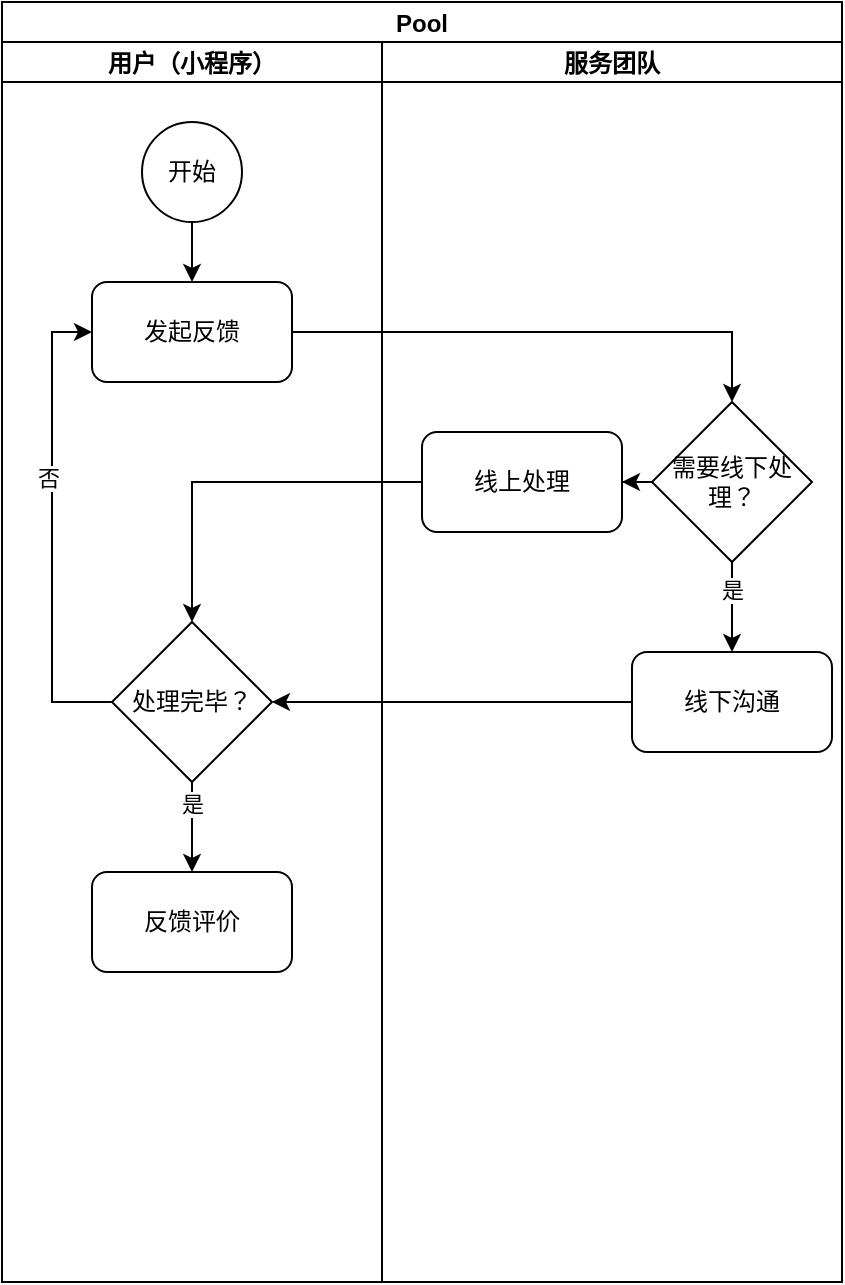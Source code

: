 <mxfile version="20.0.1" type="github">
  <diagram id="XA61wwXE8HyT7bfH3xi0" name="Page-1">
    <mxGraphModel dx="1673" dy="934" grid="1" gridSize="10" guides="1" tooltips="1" connect="1" arrows="1" fold="1" page="1" pageScale="1" pageWidth="827" pageHeight="1169" math="0" shadow="0">
      <root>
        <mxCell id="0" />
        <mxCell id="1" parent="0" />
        <mxCell id="IPqUH8_Ofk3vhc3KA9Ja-3" value="Pool" style="swimlane;childLayout=stackLayout;resizeParent=1;resizeParentMax=0;startSize=20;" vertex="1" parent="1">
          <mxGeometry x="90" y="130" width="420" height="640" as="geometry" />
        </mxCell>
        <mxCell id="IPqUH8_Ofk3vhc3KA9Ja-4" value="用户（小程序）" style="swimlane;startSize=20;" vertex="1" parent="IPqUH8_Ofk3vhc3KA9Ja-3">
          <mxGeometry y="20" width="190" height="620" as="geometry" />
        </mxCell>
        <mxCell id="IPqUH8_Ofk3vhc3KA9Ja-9" style="edgeStyle=orthogonalEdgeStyle;rounded=0;orthogonalLoop=1;jettySize=auto;html=1;exitX=0.5;exitY=1;exitDx=0;exitDy=0;entryX=0.5;entryY=0;entryDx=0;entryDy=0;" edge="1" parent="IPqUH8_Ofk3vhc3KA9Ja-4" source="IPqUH8_Ofk3vhc3KA9Ja-7" target="IPqUH8_Ofk3vhc3KA9Ja-8">
          <mxGeometry relative="1" as="geometry" />
        </mxCell>
        <mxCell id="IPqUH8_Ofk3vhc3KA9Ja-7" value="开始" style="ellipse;whiteSpace=wrap;html=1;aspect=fixed;" vertex="1" parent="IPqUH8_Ofk3vhc3KA9Ja-4">
          <mxGeometry x="70" y="40" width="50" height="50" as="geometry" />
        </mxCell>
        <mxCell id="IPqUH8_Ofk3vhc3KA9Ja-8" value="发起反馈" style="rounded=1;whiteSpace=wrap;html=1;" vertex="1" parent="IPqUH8_Ofk3vhc3KA9Ja-4">
          <mxGeometry x="45" y="120" width="100" height="50" as="geometry" />
        </mxCell>
        <mxCell id="IPqUH8_Ofk3vhc3KA9Ja-18" style="edgeStyle=orthogonalEdgeStyle;rounded=0;orthogonalLoop=1;jettySize=auto;html=1;exitX=0.5;exitY=1;exitDx=0;exitDy=0;entryX=0.5;entryY=0;entryDx=0;entryDy=0;" edge="1" parent="IPqUH8_Ofk3vhc3KA9Ja-4" source="IPqUH8_Ofk3vhc3KA9Ja-15" target="IPqUH8_Ofk3vhc3KA9Ja-17">
          <mxGeometry relative="1" as="geometry" />
        </mxCell>
        <mxCell id="IPqUH8_Ofk3vhc3KA9Ja-19" value="是" style="edgeLabel;html=1;align=center;verticalAlign=middle;resizable=0;points=[];" vertex="1" connectable="0" parent="IPqUH8_Ofk3vhc3KA9Ja-18">
          <mxGeometry x="-0.542" relative="1" as="geometry">
            <mxPoint as="offset" />
          </mxGeometry>
        </mxCell>
        <mxCell id="IPqUH8_Ofk3vhc3KA9Ja-29" style="edgeStyle=orthogonalEdgeStyle;rounded=0;orthogonalLoop=1;jettySize=auto;html=1;exitX=0;exitY=0.5;exitDx=0;exitDy=0;entryX=0;entryY=0.5;entryDx=0;entryDy=0;" edge="1" parent="IPqUH8_Ofk3vhc3KA9Ja-4" source="IPqUH8_Ofk3vhc3KA9Ja-15" target="IPqUH8_Ofk3vhc3KA9Ja-8">
          <mxGeometry relative="1" as="geometry" />
        </mxCell>
        <mxCell id="IPqUH8_Ofk3vhc3KA9Ja-30" value="否" style="edgeLabel;html=1;align=center;verticalAlign=middle;resizable=0;points=[];" vertex="1" connectable="0" parent="IPqUH8_Ofk3vhc3KA9Ja-29">
          <mxGeometry x="0.214" y="2" relative="1" as="geometry">
            <mxPoint as="offset" />
          </mxGeometry>
        </mxCell>
        <mxCell id="IPqUH8_Ofk3vhc3KA9Ja-15" value="处理完毕？" style="rhombus;whiteSpace=wrap;html=1;" vertex="1" parent="IPqUH8_Ofk3vhc3KA9Ja-4">
          <mxGeometry x="55" y="290" width="80" height="80" as="geometry" />
        </mxCell>
        <mxCell id="IPqUH8_Ofk3vhc3KA9Ja-17" value="反馈评价" style="rounded=1;whiteSpace=wrap;html=1;" vertex="1" parent="IPqUH8_Ofk3vhc3KA9Ja-4">
          <mxGeometry x="45" y="415" width="100" height="50" as="geometry" />
        </mxCell>
        <mxCell id="IPqUH8_Ofk3vhc3KA9Ja-5" value="服务团队" style="swimlane;startSize=20;" vertex="1" parent="IPqUH8_Ofk3vhc3KA9Ja-3">
          <mxGeometry x="190" y="20" width="230" height="620" as="geometry" />
        </mxCell>
        <mxCell id="IPqUH8_Ofk3vhc3KA9Ja-23" style="edgeStyle=orthogonalEdgeStyle;rounded=0;orthogonalLoop=1;jettySize=auto;html=1;exitX=0.5;exitY=1;exitDx=0;exitDy=0;entryX=0.5;entryY=0;entryDx=0;entryDy=0;" edge="1" parent="IPqUH8_Ofk3vhc3KA9Ja-5" source="IPqUH8_Ofk3vhc3KA9Ja-20" target="IPqUH8_Ofk3vhc3KA9Ja-22">
          <mxGeometry relative="1" as="geometry" />
        </mxCell>
        <mxCell id="IPqUH8_Ofk3vhc3KA9Ja-24" value="是" style="edgeLabel;html=1;align=center;verticalAlign=middle;resizable=0;points=[];" vertex="1" connectable="0" parent="IPqUH8_Ofk3vhc3KA9Ja-23">
          <mxGeometry x="-0.4" relative="1" as="geometry">
            <mxPoint as="offset" />
          </mxGeometry>
        </mxCell>
        <mxCell id="IPqUH8_Ofk3vhc3KA9Ja-33" style="edgeStyle=orthogonalEdgeStyle;rounded=0;orthogonalLoop=1;jettySize=auto;html=1;exitX=0;exitY=0.5;exitDx=0;exitDy=0;" edge="1" parent="IPqUH8_Ofk3vhc3KA9Ja-5" source="IPqUH8_Ofk3vhc3KA9Ja-20" target="IPqUH8_Ofk3vhc3KA9Ja-32">
          <mxGeometry relative="1" as="geometry" />
        </mxCell>
        <mxCell id="IPqUH8_Ofk3vhc3KA9Ja-20" value="需要线下处理？" style="rhombus;whiteSpace=wrap;html=1;" vertex="1" parent="IPqUH8_Ofk3vhc3KA9Ja-5">
          <mxGeometry x="135" y="180" width="80" height="80" as="geometry" />
        </mxCell>
        <mxCell id="IPqUH8_Ofk3vhc3KA9Ja-22" value="线下沟通" style="rounded=1;whiteSpace=wrap;html=1;" vertex="1" parent="IPqUH8_Ofk3vhc3KA9Ja-5">
          <mxGeometry x="125" y="305" width="100" height="50" as="geometry" />
        </mxCell>
        <mxCell id="IPqUH8_Ofk3vhc3KA9Ja-32" value="线上处理" style="rounded=1;whiteSpace=wrap;html=1;" vertex="1" parent="IPqUH8_Ofk3vhc3KA9Ja-5">
          <mxGeometry x="20" y="195" width="100" height="50" as="geometry" />
        </mxCell>
        <mxCell id="IPqUH8_Ofk3vhc3KA9Ja-13" style="edgeStyle=orthogonalEdgeStyle;rounded=0;orthogonalLoop=1;jettySize=auto;html=1;exitX=1;exitY=0.5;exitDx=0;exitDy=0;entryX=0.5;entryY=0;entryDx=0;entryDy=0;" edge="1" parent="IPqUH8_Ofk3vhc3KA9Ja-3" source="IPqUH8_Ofk3vhc3KA9Ja-8" target="IPqUH8_Ofk3vhc3KA9Ja-20">
          <mxGeometry relative="1" as="geometry">
            <mxPoint x="180" y="200" as="targetPoint" />
          </mxGeometry>
        </mxCell>
        <mxCell id="IPqUH8_Ofk3vhc3KA9Ja-28" style="edgeStyle=orthogonalEdgeStyle;rounded=0;orthogonalLoop=1;jettySize=auto;html=1;exitX=0;exitY=0.5;exitDx=0;exitDy=0;entryX=1;entryY=0.5;entryDx=0;entryDy=0;" edge="1" parent="IPqUH8_Ofk3vhc3KA9Ja-3" source="IPqUH8_Ofk3vhc3KA9Ja-22" target="IPqUH8_Ofk3vhc3KA9Ja-15">
          <mxGeometry relative="1" as="geometry" />
        </mxCell>
        <mxCell id="IPqUH8_Ofk3vhc3KA9Ja-34" style="edgeStyle=orthogonalEdgeStyle;rounded=0;orthogonalLoop=1;jettySize=auto;html=1;exitX=0;exitY=0.5;exitDx=0;exitDy=0;entryX=0.5;entryY=0;entryDx=0;entryDy=0;" edge="1" parent="IPqUH8_Ofk3vhc3KA9Ja-3" source="IPqUH8_Ofk3vhc3KA9Ja-32" target="IPqUH8_Ofk3vhc3KA9Ja-15">
          <mxGeometry relative="1" as="geometry" />
        </mxCell>
      </root>
    </mxGraphModel>
  </diagram>
</mxfile>
